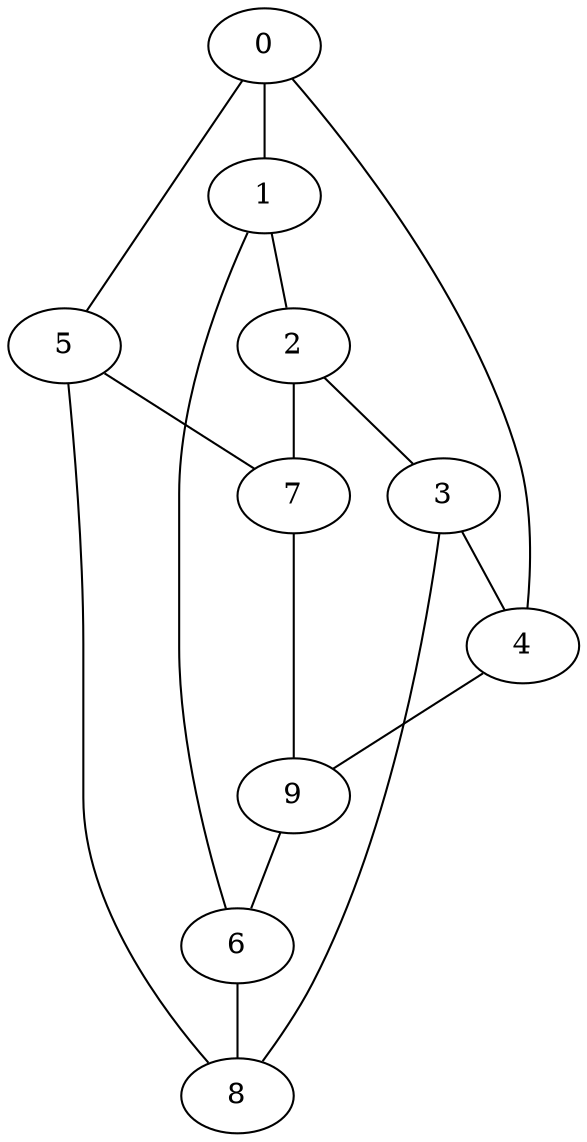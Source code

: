 graph "Petersen" {
start = 23; edge [len = 2]
  0 -- 1;
  0 -- 4;
  0 -- 5[len = 1];
  0 ;
  1 -- 2;
  1 -- 6[len = 1];
  1 ;
  2 -- 3;
  2 -- 7[len = 1];
  2 ;
  3 -- 4;
  3 -- 8[len = 1];
  3 ;
  4 -- 9[len = 1];
  4 ;
  5 -- 7;
  5 -- 8;
  5 ;
  7 -- 9;
  7 ;
  9 -- 6;
  9 ;
  6 -- 8;
  6 ;
  8 ;
}